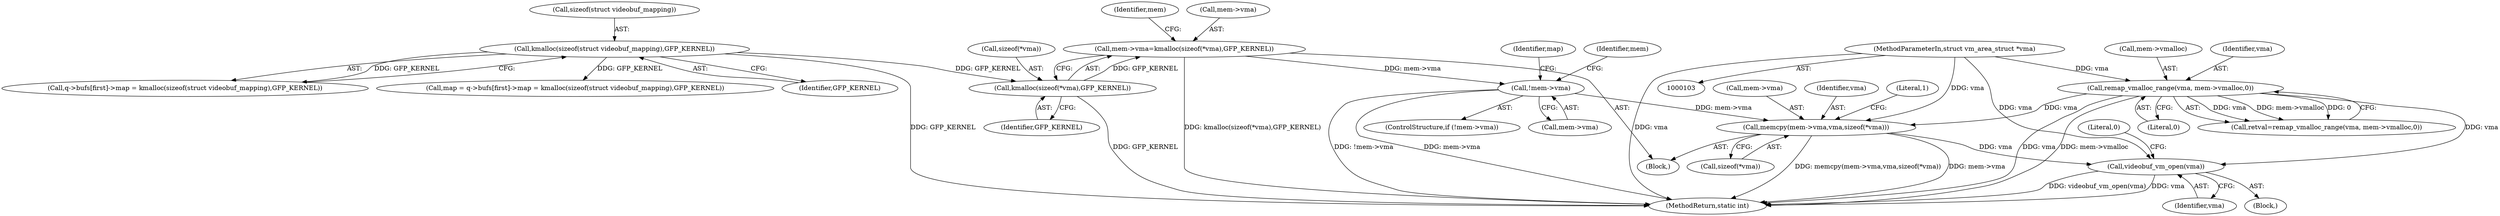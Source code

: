 digraph "1_linux_0b29669c065f60501e7289e1950fa2a618962358@API" {
"1000324" [label="(Call,memcpy(mem->vma,vma,sizeof(*vma)))"];
"1000305" [label="(Call,!mem->vma)"];
"1000295" [label="(Call,mem->vma=kmalloc(sizeof(*vma),GFP_KERNEL))"];
"1000299" [label="(Call,kmalloc(sizeof(*vma),GFP_KERNEL))"];
"1000203" [label="(Call,kmalloc(sizeof(struct videobuf_mapping),GFP_KERNEL))"];
"1000281" [label="(Call,remap_vmalloc_range(vma, mem->vmalloc,0))"];
"1000105" [label="(MethodParameterIn,struct vm_area_struct *vma)"];
"1000356" [label="(Call,videobuf_vm_open(vma))"];
"1000203" [label="(Call,kmalloc(sizeof(struct videobuf_mapping),GFP_KERNEL))"];
"1000329" [label="(Call,sizeof(*vma))"];
"1000357" [label="(Identifier,vma)"];
"1000286" [label="(Literal,0)"];
"1000303" [label="(Identifier,GFP_KERNEL)"];
"1000195" [label="(Call,q->bufs[first]->map = kmalloc(sizeof(struct videobuf_mapping),GFP_KERNEL))"];
"1000356" [label="(Call,videobuf_vm_open(vma))"];
"1000311" [label="(Identifier,map)"];
"1000296" [label="(Call,mem->vma)"];
"1000204" [label="(Call,sizeof(struct videobuf_mapping))"];
"1000105" [label="(MethodParameterIn,struct vm_area_struct *vma)"];
"1000282" [label="(Identifier,vma)"];
"1000325" [label="(Call,mem->vma)"];
"1000305" [label="(Call,!mem->vma)"];
"1000279" [label="(Call,retval=remap_vmalloc_range(vma, mem->vmalloc,0))"];
"1000328" [label="(Identifier,vma)"];
"1000281" [label="(Call,remap_vmalloc_range(vma, mem->vmalloc,0))"];
"1000304" [label="(ControlStructure,if (!mem->vma))"];
"1000291" [label="(Block,)"];
"1000299" [label="(Call,kmalloc(sizeof(*vma),GFP_KERNEL))"];
"1000193" [label="(Call,map = q->bufs[first]->map = kmalloc(sizeof(struct videobuf_mapping),GFP_KERNEL))"];
"1000333" [label="(Literal,1)"];
"1000283" [label="(Call,mem->vmalloc)"];
"1000106" [label="(Block,)"];
"1000295" [label="(Call,mem->vma=kmalloc(sizeof(*vma),GFP_KERNEL))"];
"1000360" [label="(MethodReturn,static int)"];
"1000359" [label="(Literal,0)"];
"1000300" [label="(Call,sizeof(*vma))"];
"1000324" [label="(Call,memcpy(mem->vma,vma,sizeof(*vma)))"];
"1000206" [label="(Identifier,GFP_KERNEL)"];
"1000307" [label="(Identifier,mem)"];
"1000306" [label="(Call,mem->vma)"];
"1000326" [label="(Identifier,mem)"];
"1000324" -> "1000291"  [label="AST: "];
"1000324" -> "1000329"  [label="CFG: "];
"1000325" -> "1000324"  [label="AST: "];
"1000328" -> "1000324"  [label="AST: "];
"1000329" -> "1000324"  [label="AST: "];
"1000333" -> "1000324"  [label="CFG: "];
"1000324" -> "1000360"  [label="DDG: memcpy(mem->vma,vma,sizeof(*vma))"];
"1000324" -> "1000360"  [label="DDG: mem->vma"];
"1000305" -> "1000324"  [label="DDG: mem->vma"];
"1000281" -> "1000324"  [label="DDG: vma"];
"1000105" -> "1000324"  [label="DDG: vma"];
"1000324" -> "1000356"  [label="DDG: vma"];
"1000305" -> "1000304"  [label="AST: "];
"1000305" -> "1000306"  [label="CFG: "];
"1000306" -> "1000305"  [label="AST: "];
"1000311" -> "1000305"  [label="CFG: "];
"1000326" -> "1000305"  [label="CFG: "];
"1000305" -> "1000360"  [label="DDG: !mem->vma"];
"1000305" -> "1000360"  [label="DDG: mem->vma"];
"1000295" -> "1000305"  [label="DDG: mem->vma"];
"1000295" -> "1000291"  [label="AST: "];
"1000295" -> "1000299"  [label="CFG: "];
"1000296" -> "1000295"  [label="AST: "];
"1000299" -> "1000295"  [label="AST: "];
"1000307" -> "1000295"  [label="CFG: "];
"1000295" -> "1000360"  [label="DDG: kmalloc(sizeof(*vma),GFP_KERNEL)"];
"1000299" -> "1000295"  [label="DDG: GFP_KERNEL"];
"1000299" -> "1000303"  [label="CFG: "];
"1000300" -> "1000299"  [label="AST: "];
"1000303" -> "1000299"  [label="AST: "];
"1000299" -> "1000360"  [label="DDG: GFP_KERNEL"];
"1000203" -> "1000299"  [label="DDG: GFP_KERNEL"];
"1000203" -> "1000195"  [label="AST: "];
"1000203" -> "1000206"  [label="CFG: "];
"1000204" -> "1000203"  [label="AST: "];
"1000206" -> "1000203"  [label="AST: "];
"1000195" -> "1000203"  [label="CFG: "];
"1000203" -> "1000360"  [label="DDG: GFP_KERNEL"];
"1000203" -> "1000193"  [label="DDG: GFP_KERNEL"];
"1000203" -> "1000195"  [label="DDG: GFP_KERNEL"];
"1000281" -> "1000279"  [label="AST: "];
"1000281" -> "1000286"  [label="CFG: "];
"1000282" -> "1000281"  [label="AST: "];
"1000283" -> "1000281"  [label="AST: "];
"1000286" -> "1000281"  [label="AST: "];
"1000279" -> "1000281"  [label="CFG: "];
"1000281" -> "1000360"  [label="DDG: vma"];
"1000281" -> "1000360"  [label="DDG: mem->vmalloc"];
"1000281" -> "1000279"  [label="DDG: vma"];
"1000281" -> "1000279"  [label="DDG: mem->vmalloc"];
"1000281" -> "1000279"  [label="DDG: 0"];
"1000105" -> "1000281"  [label="DDG: vma"];
"1000281" -> "1000356"  [label="DDG: vma"];
"1000105" -> "1000103"  [label="AST: "];
"1000105" -> "1000360"  [label="DDG: vma"];
"1000105" -> "1000356"  [label="DDG: vma"];
"1000356" -> "1000106"  [label="AST: "];
"1000356" -> "1000357"  [label="CFG: "];
"1000357" -> "1000356"  [label="AST: "];
"1000359" -> "1000356"  [label="CFG: "];
"1000356" -> "1000360"  [label="DDG: videobuf_vm_open(vma)"];
"1000356" -> "1000360"  [label="DDG: vma"];
}
